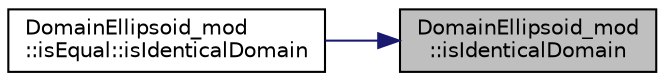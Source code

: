 digraph "DomainEllipsoid_mod::isIdenticalDomain"
{
 // LATEX_PDF_SIZE
  edge [fontname="Helvetica",fontsize="10",labelfontname="Helvetica",labelfontsize="10"];
  node [fontname="Helvetica",fontsize="10",shape=record];
  rankdir="RL";
  Node1 [label="DomainEllipsoid_mod\l::isIdenticalDomain",height=0.2,width=0.4,color="black", fillcolor="grey75", style="filled", fontcolor="black",tooltip="Return .true. is the two input objects of type DomainEllipsoid_type are equal, otherwise,..."];
  Node1 -> Node2 [dir="back",color="midnightblue",fontsize="10",style="solid",fontname="Helvetica"];
  Node2 [label="DomainEllipsoid_mod\l::isEqual::isIdenticalDomain",height=0.2,width=0.4,color="black", fillcolor="white", style="filled",URL="$interfaceDomainEllipsoid__mod_1_1isEqual.html#a7b46c636f91ffd018fbef6fb52d236d9",tooltip="Return .true. is the two input objects of type DomainEllipsoid_type are equal, otherwise,..."];
}
